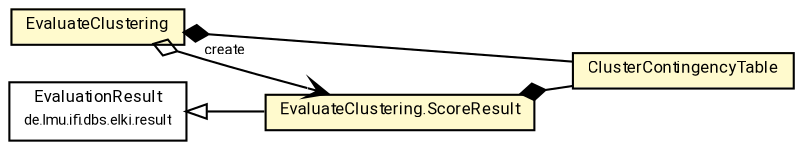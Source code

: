 #!/usr/local/bin/dot
#
# Class diagram 
# Generated by UMLGraph version R5_7_2-60-g0e99a6 (http://www.spinellis.gr/umlgraph/)
#

digraph G {
	graph [fontnames="svg"]
	edge [fontname="Roboto",fontsize=7,labelfontname="Roboto",labelfontsize=7,color="black"];
	node [fontname="Roboto",fontcolor="black",fontsize=8,shape=plaintext,margin=0,width=0,height=0];
	nodesep=0.15;
	ranksep=0.25;
	rankdir=LR;
	// de.lmu.ifi.dbs.elki.evaluation.clustering.ClusterContingencyTable
	c3945293 [label=<<table title="de.lmu.ifi.dbs.elki.evaluation.clustering.ClusterContingencyTable" border="0" cellborder="1" cellspacing="0" cellpadding="2" bgcolor="LemonChiffon" href="ClusterContingencyTable.html" target="_parent">
		<tr><td><table border="0" cellspacing="0" cellpadding="1">
		<tr><td align="center" balign="center"> <font face="Roboto">ClusterContingencyTable</font> </td></tr>
		</table></td></tr>
		</table>>, URL="ClusterContingencyTable.html"];
	// de.lmu.ifi.dbs.elki.evaluation.clustering.EvaluateClustering
	c3945295 [label=<<table title="de.lmu.ifi.dbs.elki.evaluation.clustering.EvaluateClustering" border="0" cellborder="1" cellspacing="0" cellpadding="2" bgcolor="LemonChiffon" href="EvaluateClustering.html" target="_parent">
		<tr><td><table border="0" cellspacing="0" cellpadding="1">
		<tr><td align="center" balign="center"> <font face="Roboto">EvaluateClustering</font> </td></tr>
		</table></td></tr>
		</table>>, URL="EvaluateClustering.html"];
	// de.lmu.ifi.dbs.elki.evaluation.clustering.EvaluateClustering.ScoreResult
	c3945296 [label=<<table title="de.lmu.ifi.dbs.elki.evaluation.clustering.EvaluateClustering.ScoreResult" border="0" cellborder="1" cellspacing="0" cellpadding="2" bgcolor="lemonChiffon" href="EvaluateClustering.ScoreResult.html" target="_parent">
		<tr><td><table border="0" cellspacing="0" cellpadding="1">
		<tr><td align="center" balign="center"> <font face="Roboto">EvaluateClustering.ScoreResult</font> </td></tr>
		</table></td></tr>
		</table>>, URL="EvaluateClustering.ScoreResult.html"];
	// de.lmu.ifi.dbs.elki.result.EvaluationResult
	c3945799 [label=<<table title="de.lmu.ifi.dbs.elki.result.EvaluationResult" border="0" cellborder="1" cellspacing="0" cellpadding="2" href="../../result/EvaluationResult.html" target="_parent">
		<tr><td><table border="0" cellspacing="0" cellpadding="1">
		<tr><td align="center" balign="center"> <font face="Roboto">EvaluationResult</font> </td></tr>
		<tr><td align="center" balign="center"> <font face="Roboto" point-size="7.0">de.lmu.ifi.dbs.elki.result</font> </td></tr>
		</table></td></tr>
		</table>>, URL="../../result/EvaluationResult.html"];
	// de.lmu.ifi.dbs.elki.evaluation.clustering.EvaluateClustering composed de.lmu.ifi.dbs.elki.evaluation.clustering.ClusterContingencyTable
	c3945295 -> c3945293 [arrowhead=none,arrowtail=diamond,dir=back,weight=6];
	// de.lmu.ifi.dbs.elki.evaluation.clustering.EvaluateClustering navhas de.lmu.ifi.dbs.elki.evaluation.clustering.EvaluateClustering.ScoreResult
	c3945295 -> c3945296 [arrowhead=open,arrowtail=ediamond,dir=both,weight=3,label="create"];
	// de.lmu.ifi.dbs.elki.evaluation.clustering.EvaluateClustering.ScoreResult extends de.lmu.ifi.dbs.elki.result.EvaluationResult
	c3945799 -> c3945296 [arrowtail=empty,dir=back,weight=10];
	// de.lmu.ifi.dbs.elki.evaluation.clustering.EvaluateClustering.ScoreResult composed de.lmu.ifi.dbs.elki.evaluation.clustering.ClusterContingencyTable
	c3945296 -> c3945293 [arrowhead=none,arrowtail=diamond,dir=back,weight=6];
}

